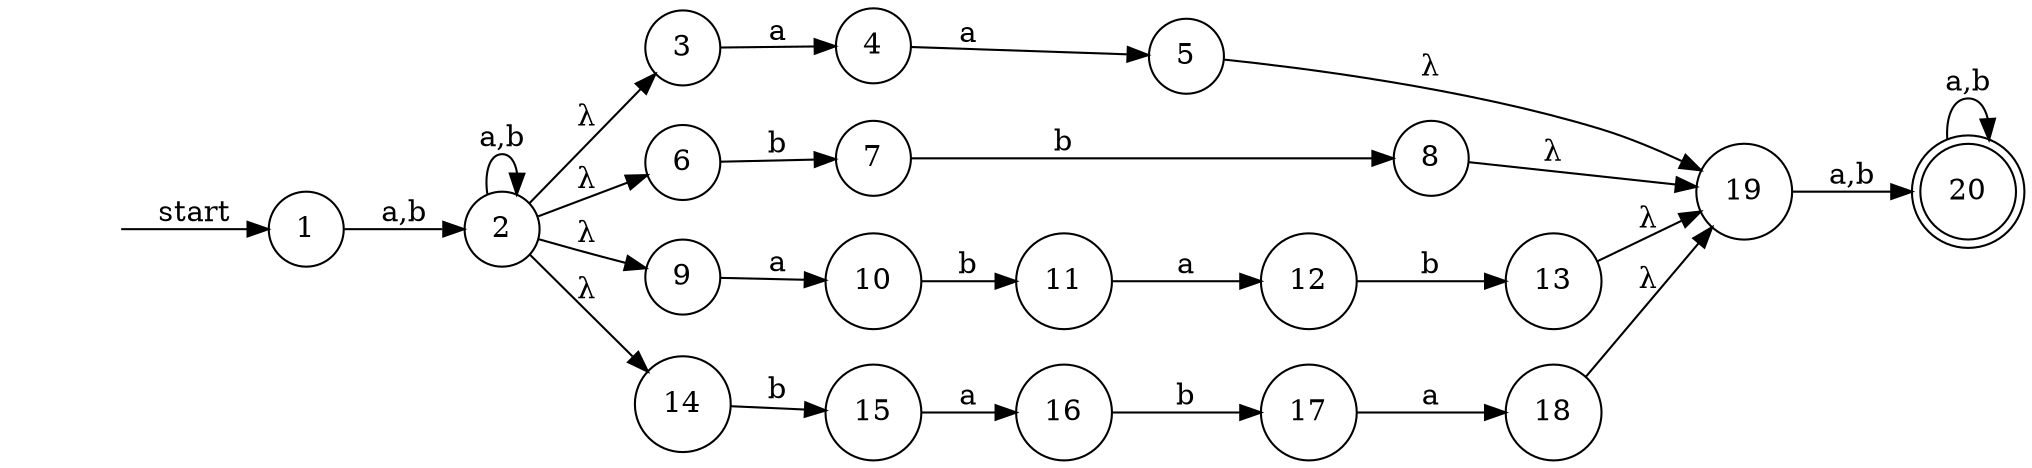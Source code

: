digraph graph_3_5{
    rankdir=LR;

    "" [shape = none];
    20 [shape = doublecircle];
    node [shape = circle];

    "" -> 1 [label = "start"];  
    1 -> 2 [label = "a,b"];
    2 -> 2 [label = "a,b"];
    2 -> 3 [label = "λ"];
    2 -> 6 [label = "λ"];
    2 -> 9 [label = "λ"];
    2 -> 14 [label = "λ"];
    3 -> 4 [label = "a"];
    4 -> 5 [label = "a"];
    5 -> 19 [label = "λ"];
    6 -> 7 [label = "b"];
    7 -> 8 [label = "b"];
    8 -> 19 [label = "λ"];
    9 -> 10 [label = "a"];
    10 -> 11 [label = "b"];
    11 -> 12 [label = "a"];
    12 -> 13 [label = "b"];
    13 -> 19 [label = "λ"];
    14 -> 15 [label = "b"];
    15 -> 16 [label = "a"];
    16 -> 17 [label = "b"];
    17 -> 18 [label = "a"];
    18 -> 19 [label = "λ"];
    19 -> 20 [label = "a,b"];
    20 -> 20 [label = "a,b"];
}
